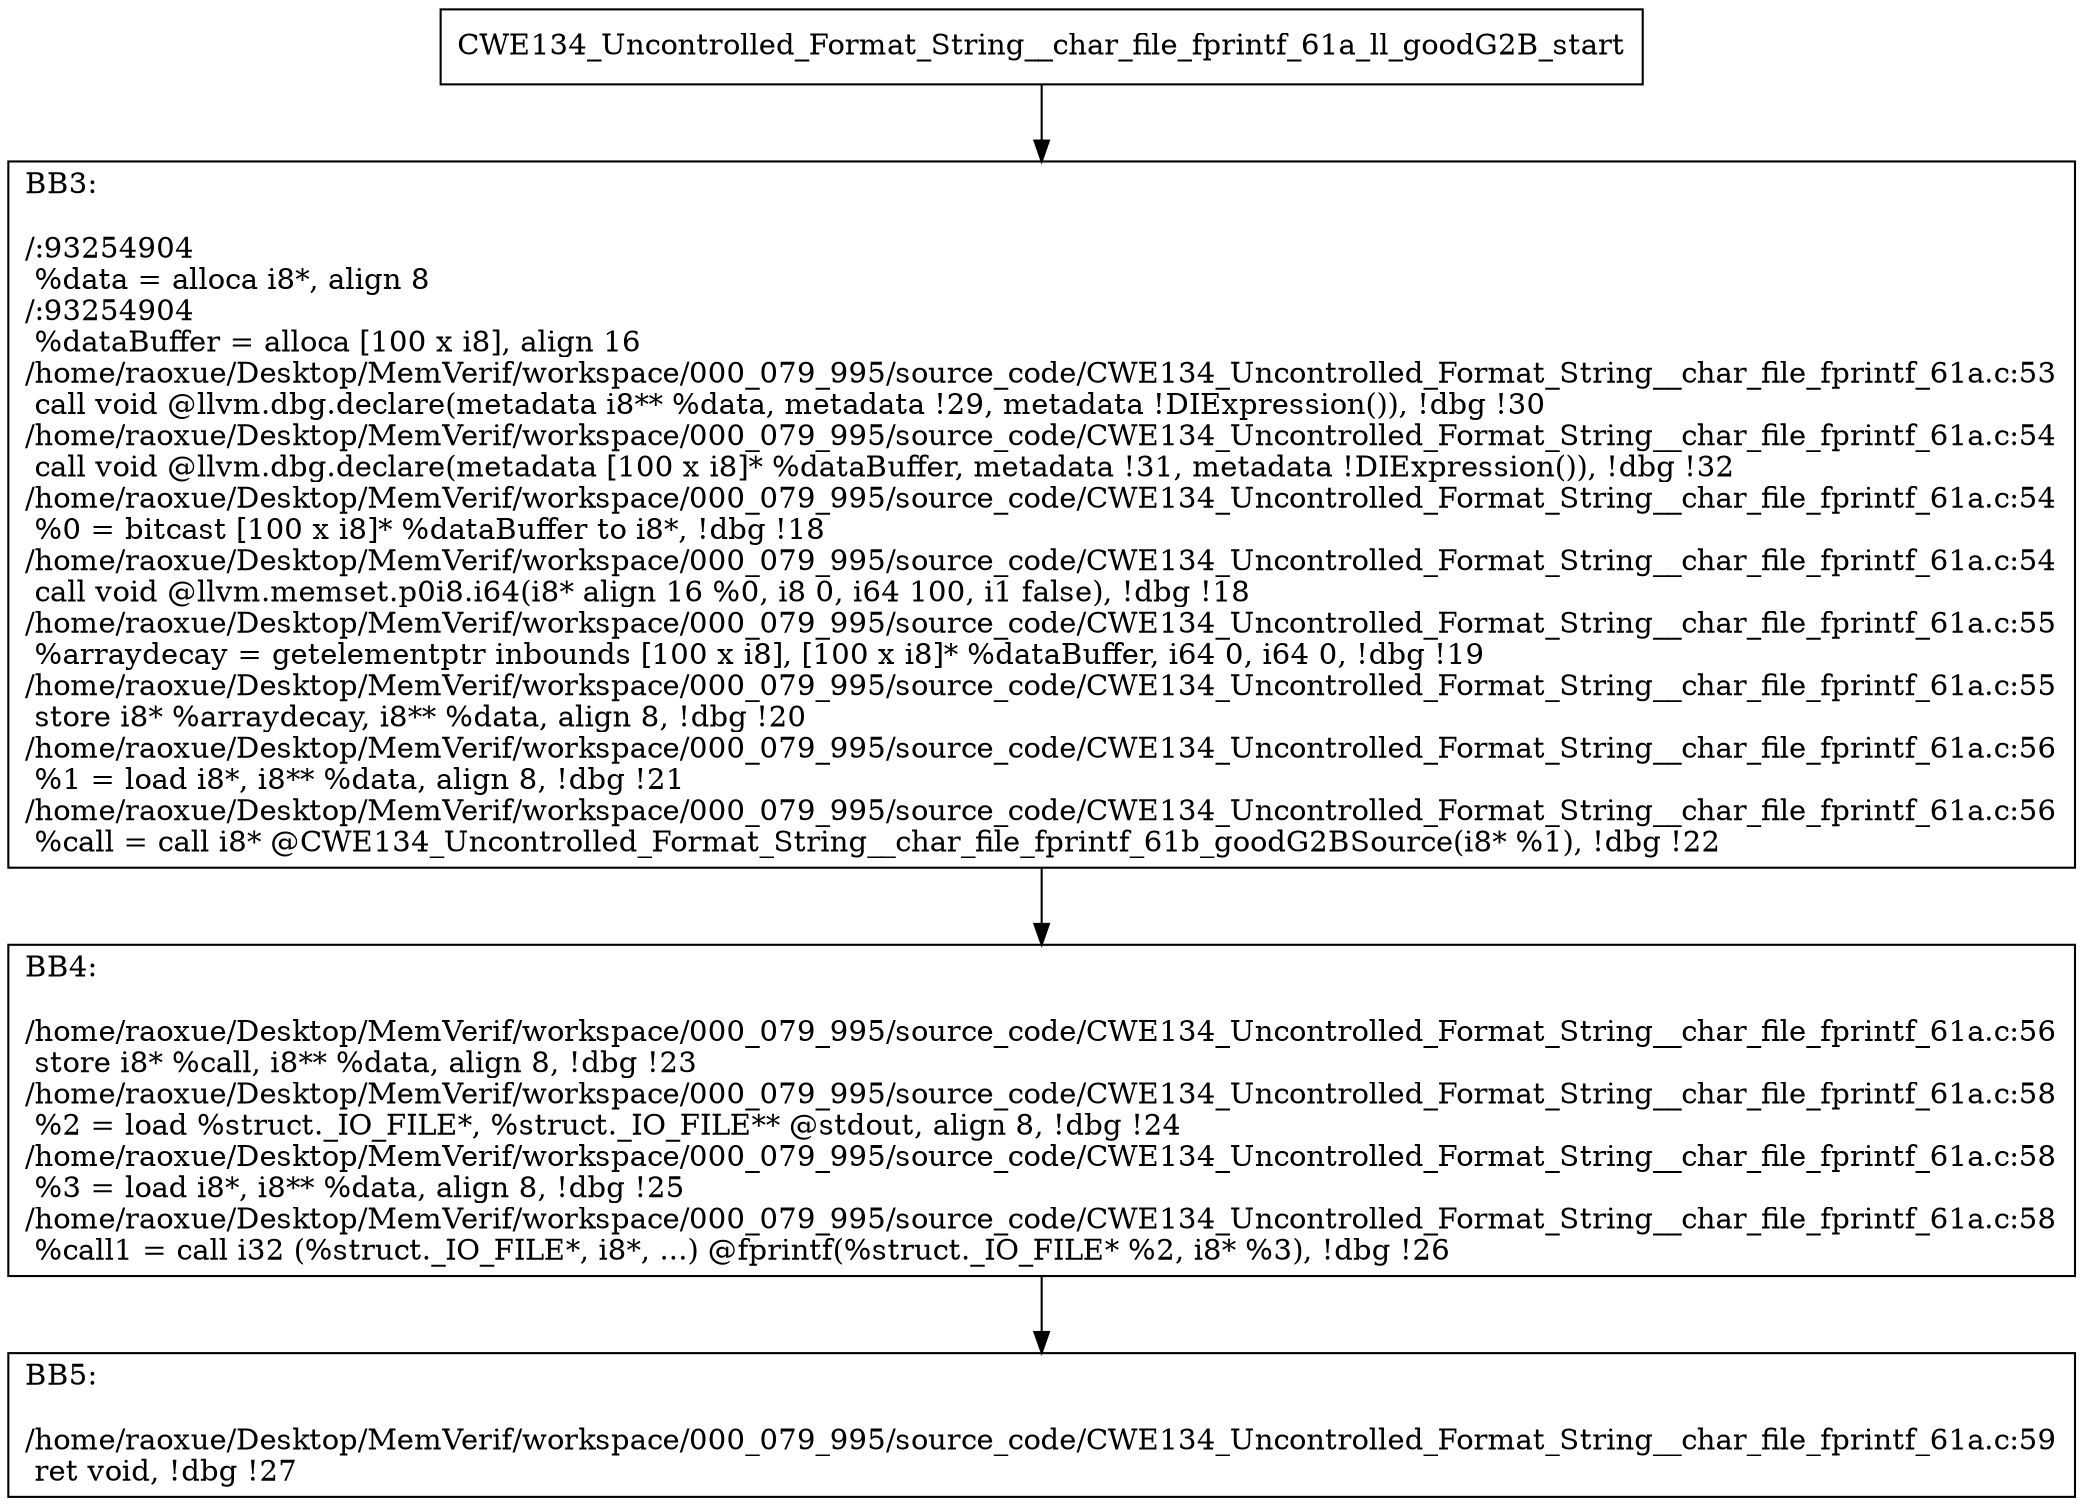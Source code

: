 digraph "CFG for'CWE134_Uncontrolled_Format_String__char_file_fprintf_61a_ll_goodG2B' function" {
	BBCWE134_Uncontrolled_Format_String__char_file_fprintf_61a_ll_goodG2B_start[shape=record,label="{CWE134_Uncontrolled_Format_String__char_file_fprintf_61a_ll_goodG2B_start}"];
	BBCWE134_Uncontrolled_Format_String__char_file_fprintf_61a_ll_goodG2B_start-> CWE134_Uncontrolled_Format_String__char_file_fprintf_61a_ll_goodG2BBB3;
	CWE134_Uncontrolled_Format_String__char_file_fprintf_61a_ll_goodG2BBB3 [shape=record, label="{BB3:\l\l/:93254904\l
  %data = alloca i8*, align 8\l
/:93254904\l
  %dataBuffer = alloca [100 x i8], align 16\l
/home/raoxue/Desktop/MemVerif/workspace/000_079_995/source_code/CWE134_Uncontrolled_Format_String__char_file_fprintf_61a.c:53\l
  call void @llvm.dbg.declare(metadata i8** %data, metadata !29, metadata !DIExpression()), !dbg !30\l
/home/raoxue/Desktop/MemVerif/workspace/000_079_995/source_code/CWE134_Uncontrolled_Format_String__char_file_fprintf_61a.c:54\l
  call void @llvm.dbg.declare(metadata [100 x i8]* %dataBuffer, metadata !31, metadata !DIExpression()), !dbg !32\l
/home/raoxue/Desktop/MemVerif/workspace/000_079_995/source_code/CWE134_Uncontrolled_Format_String__char_file_fprintf_61a.c:54\l
  %0 = bitcast [100 x i8]* %dataBuffer to i8*, !dbg !18\l
/home/raoxue/Desktop/MemVerif/workspace/000_079_995/source_code/CWE134_Uncontrolled_Format_String__char_file_fprintf_61a.c:54\l
  call void @llvm.memset.p0i8.i64(i8* align 16 %0, i8 0, i64 100, i1 false), !dbg !18\l
/home/raoxue/Desktop/MemVerif/workspace/000_079_995/source_code/CWE134_Uncontrolled_Format_String__char_file_fprintf_61a.c:55\l
  %arraydecay = getelementptr inbounds [100 x i8], [100 x i8]* %dataBuffer, i64 0, i64 0, !dbg !19\l
/home/raoxue/Desktop/MemVerif/workspace/000_079_995/source_code/CWE134_Uncontrolled_Format_String__char_file_fprintf_61a.c:55\l
  store i8* %arraydecay, i8** %data, align 8, !dbg !20\l
/home/raoxue/Desktop/MemVerif/workspace/000_079_995/source_code/CWE134_Uncontrolled_Format_String__char_file_fprintf_61a.c:56\l
  %1 = load i8*, i8** %data, align 8, !dbg !21\l
/home/raoxue/Desktop/MemVerif/workspace/000_079_995/source_code/CWE134_Uncontrolled_Format_String__char_file_fprintf_61a.c:56\l
  %call = call i8* @CWE134_Uncontrolled_Format_String__char_file_fprintf_61b_goodG2BSource(i8* %1), !dbg !22\l
}"];
	CWE134_Uncontrolled_Format_String__char_file_fprintf_61a_ll_goodG2BBB3-> CWE134_Uncontrolled_Format_String__char_file_fprintf_61a_ll_goodG2BBB4;
	CWE134_Uncontrolled_Format_String__char_file_fprintf_61a_ll_goodG2BBB4 [shape=record, label="{BB4:\l\l/home/raoxue/Desktop/MemVerif/workspace/000_079_995/source_code/CWE134_Uncontrolled_Format_String__char_file_fprintf_61a.c:56\l
  store i8* %call, i8** %data, align 8, !dbg !23\l
/home/raoxue/Desktop/MemVerif/workspace/000_079_995/source_code/CWE134_Uncontrolled_Format_String__char_file_fprintf_61a.c:58\l
  %2 = load %struct._IO_FILE*, %struct._IO_FILE** @stdout, align 8, !dbg !24\l
/home/raoxue/Desktop/MemVerif/workspace/000_079_995/source_code/CWE134_Uncontrolled_Format_String__char_file_fprintf_61a.c:58\l
  %3 = load i8*, i8** %data, align 8, !dbg !25\l
/home/raoxue/Desktop/MemVerif/workspace/000_079_995/source_code/CWE134_Uncontrolled_Format_String__char_file_fprintf_61a.c:58\l
  %call1 = call i32 (%struct._IO_FILE*, i8*, ...) @fprintf(%struct._IO_FILE* %2, i8* %3), !dbg !26\l
}"];
	CWE134_Uncontrolled_Format_String__char_file_fprintf_61a_ll_goodG2BBB4-> CWE134_Uncontrolled_Format_String__char_file_fprintf_61a_ll_goodG2BBB5;
	CWE134_Uncontrolled_Format_String__char_file_fprintf_61a_ll_goodG2BBB5 [shape=record, label="{BB5:\l\l/home/raoxue/Desktop/MemVerif/workspace/000_079_995/source_code/CWE134_Uncontrolled_Format_String__char_file_fprintf_61a.c:59\l
  ret void, !dbg !27\l
}"];
}
